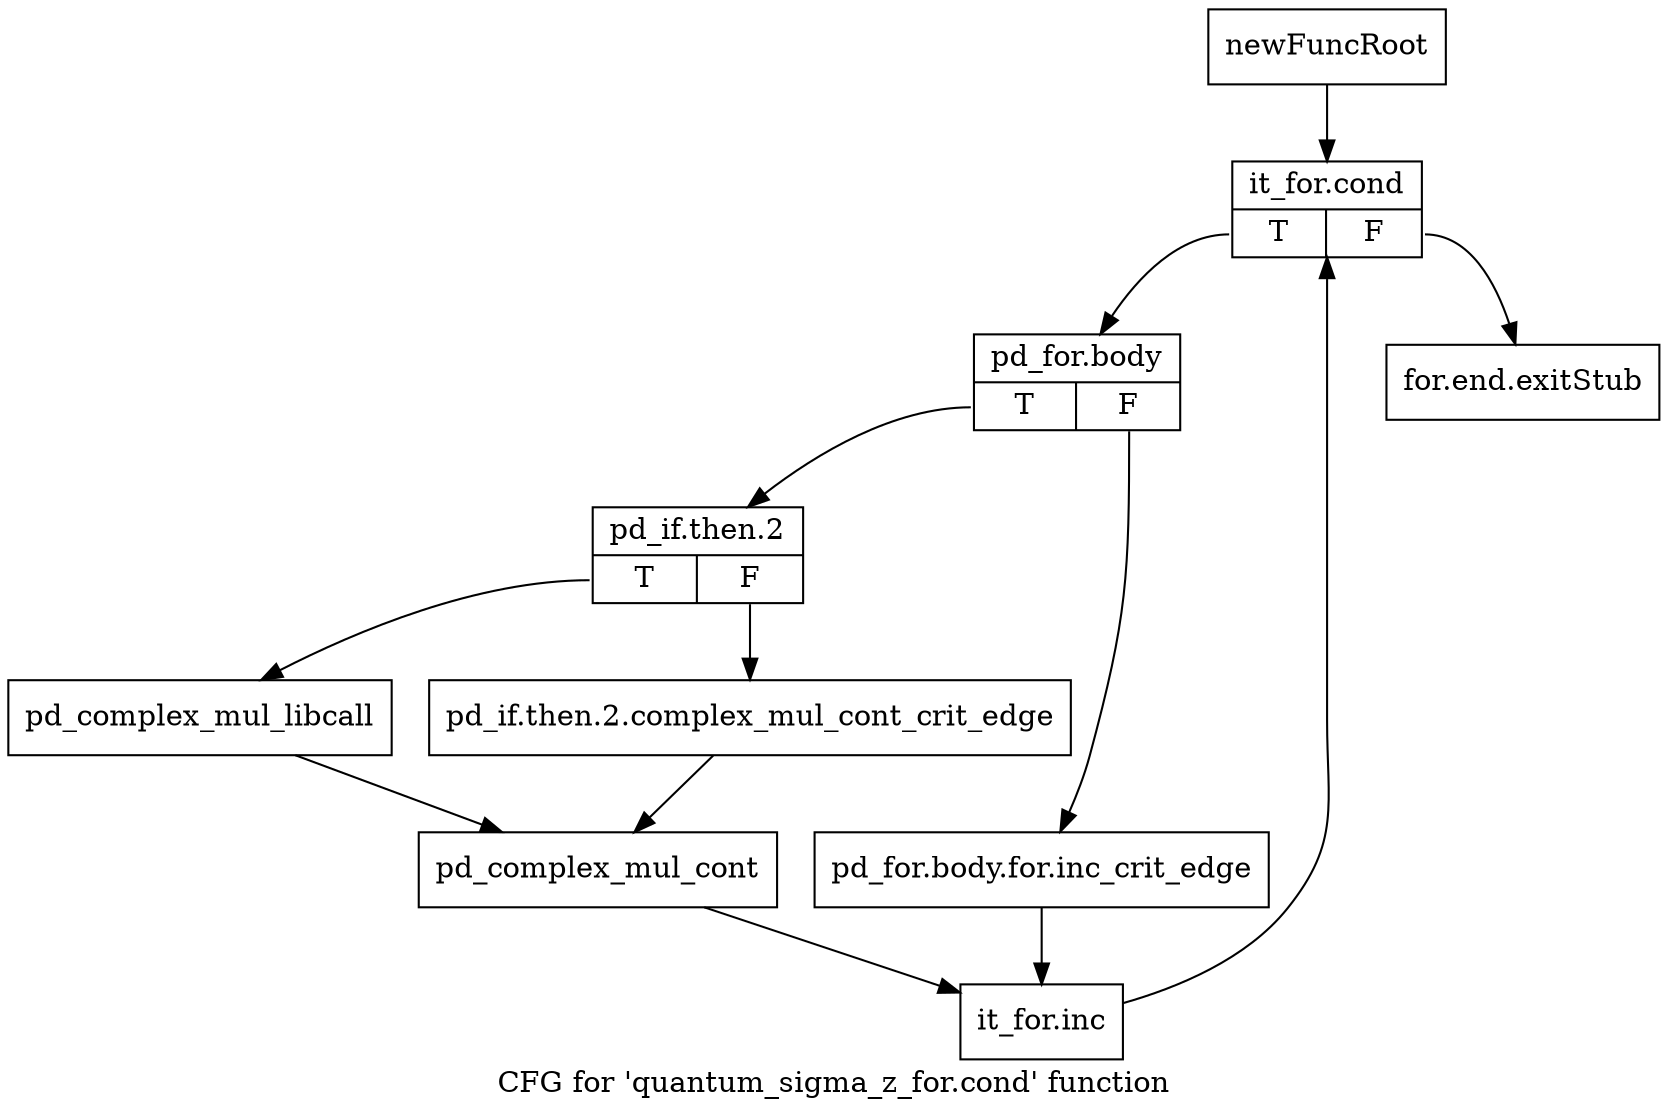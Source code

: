 digraph "CFG for 'quantum_sigma_z_for.cond' function" {
	label="CFG for 'quantum_sigma_z_for.cond' function";

	Node0x165c8d0 [shape=record,label="{newFuncRoot}"];
	Node0x165c8d0 -> Node0x165c970;
	Node0x165c920 [shape=record,label="{for.end.exitStub}"];
	Node0x165c970 [shape=record,label="{it_for.cond|{<s0>T|<s1>F}}"];
	Node0x165c970:s0 -> Node0x165c9c0;
	Node0x165c970:s1 -> Node0x165c920;
	Node0x165c9c0 [shape=record,label="{pd_for.body|{<s0>T|<s1>F}}"];
	Node0x165c9c0:s0 -> Node0x165ca60;
	Node0x165c9c0:s1 -> Node0x165ca10;
	Node0x165ca10 [shape=record,label="{pd_for.body.for.inc_crit_edge}"];
	Node0x165ca10 -> Node0x165cba0;
	Node0x165ca60 [shape=record,label="{pd_if.then.2|{<s0>T|<s1>F}}"];
	Node0x165ca60:s0 -> Node0x165cb00;
	Node0x165ca60:s1 -> Node0x165cab0;
	Node0x165cab0 [shape=record,label="{pd_if.then.2.complex_mul_cont_crit_edge}"];
	Node0x165cab0 -> Node0x165cb50;
	Node0x165cb00 [shape=record,label="{pd_complex_mul_libcall}"];
	Node0x165cb00 -> Node0x165cb50;
	Node0x165cb50 [shape=record,label="{pd_complex_mul_cont}"];
	Node0x165cb50 -> Node0x165cba0;
	Node0x165cba0 [shape=record,label="{it_for.inc}"];
	Node0x165cba0 -> Node0x165c970;
}
